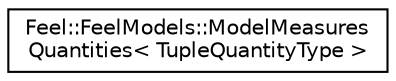 digraph "Graphical Class Hierarchy"
{
 // LATEX_PDF_SIZE
  edge [fontname="Helvetica",fontsize="10",labelfontname="Helvetica",labelfontsize="10"];
  node [fontname="Helvetica",fontsize="10",shape=record];
  rankdir="LR";
  Node0 [label="Feel::FeelModels::ModelMeasures\lQuantities\< TupleQuantityType \>",height=0.2,width=0.4,color="black", fillcolor="white", style="filled",URL="$classFeel_1_1FeelModels_1_1ModelMeasuresQuantities.html",tooltip=" "];
}
